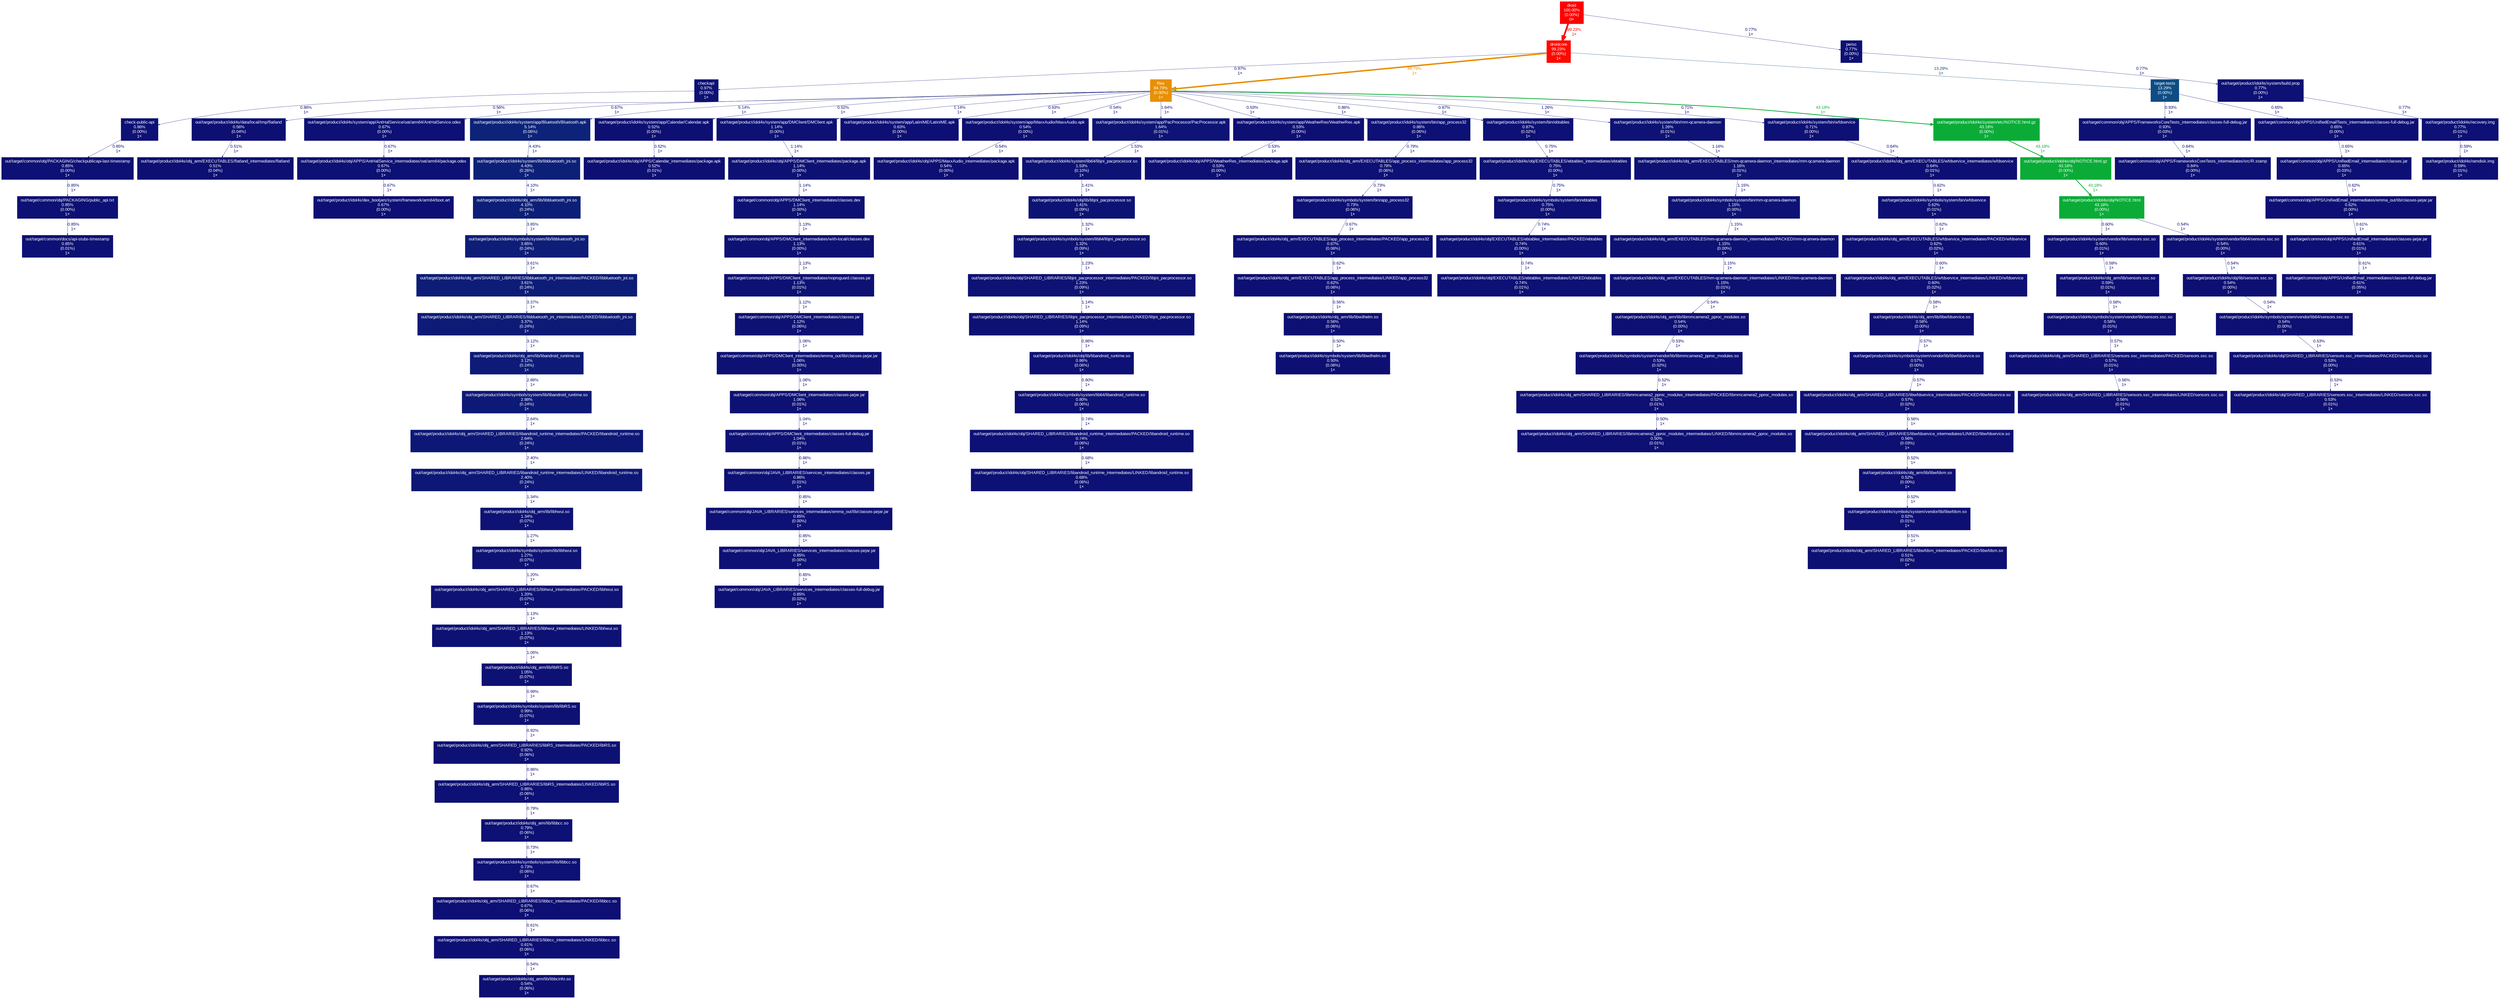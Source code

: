 digraph {
	graph [fontname=Arial, nodesep=0.125, ranksep=0.25];
	node [fontcolor=white, fontname=Arial, height=0, shape=box, style=filled, width=0];
	edge [fontname=Arial];
	"check-public-api" [color="#0d1074", fontcolor="#ffffff", fontsize="10.00", label="check-public-api\n0.86%\n(0.00%)\n1×"];
	"check-public-api" -> "out/target/common/obj/PACKAGING/checkpublicapi-last-timestamp" [arrowsize="0.35", color="#0d1074", fontcolor="#0d1074", fontsize="10.00", label="0.85%\n1×", labeldistance="0.50", penwidth="0.50"];
	checkapi [color="#0d1174", fontcolor="#ffffff", fontsize="10.00", label="checkapi\n0.97%\n(0.00%)\n1×"];
	checkapi -> "check-public-api" [arrowsize="0.35", color="#0d1074", fontcolor="#0d1074", fontsize="10.00", label="0.86%\n1×", labeldistance="0.50", penwidth="0.50"];
	droid [color="#ff0000", fontcolor="#ffffff", fontsize="10.00", label="droid\n100.00%\n(0.00%)\n0×"];
	droid -> droidcore [arrowsize="1.00", color="#fe0800", fontcolor="#fe0800", fontsize="10.00", label="99.23%\n1×", labeldistance="3.97", penwidth="3.97"];
	droid -> perso [arrowsize="0.35", color="#0d1074", fontcolor="#0d1074", fontsize="10.00", label="0.77%\n1×", labeldistance="0.50", penwidth="0.50"];
	droidcore [color="#fe0800", fontcolor="#ffffff", fontsize="10.00", label="droidcore\n99.23%\n(0.00%)\n1×"];
	droidcore -> checkapi [arrowsize="0.35", color="#0d1174", fontcolor="#0d1174", fontsize="10.00", label="0.97%\n1×", labeldistance="0.50", penwidth="0.50"];
	droidcore -> files [arrowsize="0.92", color="#e88f04", fontcolor="#e88f04", fontsize="10.00", label="84.79%\n1×", labeldistance="3.39", penwidth="3.39"];
	droidcore -> "target-tests" [arrowsize="0.36", color="#0d4c84", fontcolor="#0d4c84", fontsize="10.00", label="13.29%\n1×", labeldistance="0.53", penwidth="0.53"];
	files [color="#e88f04", fontcolor="#ffffff", fontsize="10.00", label="files\n84.79%\n(0.00%)\n1×"];
	files -> "out/target/product/idol4s/data/local/tmp/flatland" [arrowsize="0.35", color="#0d0f73", fontcolor="#0d0f73", fontsize="10.00", label="0.56%\n1×", labeldistance="0.50", penwidth="0.50"];
	files -> "out/target/product/idol4s/system/app/AntHalService/oat/arm64/AntHalService.odex" [arrowsize="0.35", color="#0d1074", fontcolor="#0d1074", fontsize="10.00", label="0.67%\n1×", labeldistance="0.50", penwidth="0.50"];
	files -> "out/target/product/idol4s/system/app/Bluetooth/Bluetooth.apk" [arrowsize="0.35", color="#0d2379", fontcolor="#0d2379", fontsize="10.00", label="5.14%\n1×", labeldistance="0.50", penwidth="0.50"];
	files -> "out/target/product/idol4s/system/app/Calendar/Calendar.apk" [arrowsize="0.35", color="#0d0f73", fontcolor="#0d0f73", fontsize="10.00", label="0.52%\n1×", labeldistance="0.50", penwidth="0.50"];
	files -> "out/target/product/idol4s/system/app/DMClient/DMClient.apk" [arrowsize="0.35", color="#0d1174", fontcolor="#0d1174", fontsize="10.00", label="1.14%\n1×", labeldistance="0.50", penwidth="0.50"];
	files -> "out/target/product/idol4s/system/app/LatinIME/LatinIME.apk" [arrowsize="0.35", color="#0d0f74", fontcolor="#0d0f74", fontsize="10.00", label="0.63%\n1×", labeldistance="0.50", penwidth="0.50"];
	files -> "out/target/product/idol4s/system/app/MaxxAudio/MaxxAudio.apk" [arrowsize="0.35", color="#0d0f73", fontcolor="#0d0f73", fontsize="10.00", label="0.54%\n1×", labeldistance="0.50", penwidth="0.50"];
	files -> "out/target/product/idol4s/system/app/PacProcessor/PacProcessor.apk" [arrowsize="0.35", color="#0d1475", fontcolor="#0d1475", fontsize="10.00", label="1.64%\n1×", labeldistance="0.50", penwidth="0.50"];
	files -> "out/target/product/idol4s/system/app/WeatherRes/WeatherRes.apk" [arrowsize="0.35", color="#0d0f73", fontcolor="#0d0f73", fontsize="10.00", label="0.53%\n1×", labeldistance="0.50", penwidth="0.50"];
	files -> "out/target/product/idol4s/system/bin/app_process32" [arrowsize="0.35", color="#0d1074", fontcolor="#0d1074", fontsize="10.00", label="0.86%\n1×", labeldistance="0.50", penwidth="0.50"];
	files -> "out/target/product/idol4s/system/bin/ebtables" [arrowsize="0.35", color="#0d1074", fontcolor="#0d1074", fontsize="10.00", label="0.87%\n1×", labeldistance="0.50", penwidth="0.50"];
	files -> "out/target/product/idol4s/system/bin/mm-qcamera-daemon" [arrowsize="0.35", color="#0d1274", fontcolor="#0d1274", fontsize="10.00", label="1.26%\n1×", labeldistance="0.50", penwidth="0.50"];
	files -> "out/target/product/idol4s/system/bin/wfdservice" [arrowsize="0.35", color="#0d1074", fontcolor="#0d1074", fontsize="10.00", label="0.71%\n1×", labeldistance="0.50", penwidth="0.50"];
	files -> "out/target/product/idol4s/system/etc/NOTICE.html.gz" [arrowsize="0.66", color="#0aac37", fontcolor="#0aac37", fontsize="10.00", label="43.18%\n1×", labeldistance="1.73", penwidth="1.73"];
	"out/target/common/docs/api-stubs-timestamp" [color="#0d1074", fontcolor="#ffffff", fontsize="10.00", label="out/target/common/docs/api-stubs-timestamp\n0.85%\n(0.01%)\n1×"];
	"out/target/common/obj/APPS/DMClient_intermediates/classes-full-debug.jar" [color="#0d1174", fontcolor="#ffffff", fontsize="10.00", label="out/target/common/obj/APPS/DMClient_intermediates/classes-full-debug.jar\n1.04%\n(0.01%)\n1×"];
	"out/target/common/obj/APPS/DMClient_intermediates/classes-full-debug.jar" -> "out/target/common/obj/JAVA_LIBRARIES/services_intermediates/classes.jar" [arrowsize="0.35", color="#0d1074", fontcolor="#0d1074", fontsize="10.00", label="0.86%\n1×", labeldistance="0.50", penwidth="0.50"];
	"out/target/common/obj/APPS/DMClient_intermediates/classes-jarjar.jar" [color="#0d1174", fontcolor="#ffffff", fontsize="10.00", label="out/target/common/obj/APPS/DMClient_intermediates/classes-jarjar.jar\n1.06%\n(0.01%)\n1×"];
	"out/target/common/obj/APPS/DMClient_intermediates/classes-jarjar.jar" -> "out/target/common/obj/APPS/DMClient_intermediates/classes-full-debug.jar" [arrowsize="0.35", color="#0d1174", fontcolor="#0d1174", fontsize="10.00", label="1.04%\n1×", labeldistance="0.50", penwidth="0.50"];
	"out/target/common/obj/APPS/DMClient_intermediates/classes.dex" [color="#0d1174", fontcolor="#ffffff", fontsize="10.00", label="out/target/common/obj/APPS/DMClient_intermediates/classes.dex\n1.14%\n(0.00%)\n1×"];
	"out/target/common/obj/APPS/DMClient_intermediates/classes.dex" -> "out/target/common/obj/APPS/DMClient_intermediates/with-local/classes.dex" [arrowsize="0.35", color="#0d1174", fontcolor="#0d1174", fontsize="10.00", label="1.13%\n1×", labeldistance="0.50", penwidth="0.50"];
	"out/target/common/obj/APPS/DMClient_intermediates/classes.jar" [color="#0d1174", fontcolor="#ffffff", fontsize="10.00", label="out/target/common/obj/APPS/DMClient_intermediates/classes.jar\n1.12%\n(0.06%)\n1×"];
	"out/target/common/obj/APPS/DMClient_intermediates/classes.jar" -> "out/target/common/obj/APPS/DMClient_intermediates/emma_out/lib/classes-jarjar.jar" [arrowsize="0.35", color="#0d1174", fontcolor="#0d1174", fontsize="10.00", label="1.06%\n1×", labeldistance="0.50", penwidth="0.50"];
	"out/target/common/obj/APPS/DMClient_intermediates/emma_out/lib/classes-jarjar.jar" [color="#0d1174", fontcolor="#ffffff", fontsize="10.00", label="out/target/common/obj/APPS/DMClient_intermediates/emma_out/lib/classes-jarjar.jar\n1.06%\n(0.00%)\n1×"];
	"out/target/common/obj/APPS/DMClient_intermediates/emma_out/lib/classes-jarjar.jar" -> "out/target/common/obj/APPS/DMClient_intermediates/classes-jarjar.jar" [arrowsize="0.35", color="#0d1174", fontcolor="#0d1174", fontsize="10.00", label="1.06%\n1×", labeldistance="0.50", penwidth="0.50"];
	"out/target/common/obj/APPS/DMClient_intermediates/noproguard.classes.jar" [color="#0d1174", fontcolor="#ffffff", fontsize="10.00", label="out/target/common/obj/APPS/DMClient_intermediates/noproguard.classes.jar\n1.13%\n(0.01%)\n1×"];
	"out/target/common/obj/APPS/DMClient_intermediates/noproguard.classes.jar" -> "out/target/common/obj/APPS/DMClient_intermediates/classes.jar" [arrowsize="0.35", color="#0d1174", fontcolor="#0d1174", fontsize="10.00", label="1.12%\n1×", labeldistance="0.50", penwidth="0.50"];
	"out/target/common/obj/APPS/DMClient_intermediates/with-local/classes.dex" [color="#0d1174", fontcolor="#ffffff", fontsize="10.00", label="out/target/common/obj/APPS/DMClient_intermediates/with-local/classes.dex\n1.13%\n(0.00%)\n1×"];
	"out/target/common/obj/APPS/DMClient_intermediates/with-local/classes.dex" -> "out/target/common/obj/APPS/DMClient_intermediates/noproguard.classes.jar" [arrowsize="0.35", color="#0d1174", fontcolor="#0d1174", fontsize="10.00", label="1.13%\n1×", labeldistance="0.50", penwidth="0.50"];
	"out/target/common/obj/APPS/FrameworksCoreTests_intermediates/classes-full-debug.jar" [color="#0d1174", fontcolor="#ffffff", fontsize="10.00", label="out/target/common/obj/APPS/FrameworksCoreTests_intermediates/classes-full-debug.jar\n0.93%\n(0.03%)\n1×"];
	"out/target/common/obj/APPS/FrameworksCoreTests_intermediates/classes-full-debug.jar" -> "out/target/common/obj/APPS/FrameworksCoreTests_intermediates/src/R.stamp" [arrowsize="0.35", color="#0d1074", fontcolor="#0d1074", fontsize="10.00", label="0.84%\n1×", labeldistance="0.50", penwidth="0.50"];
	"out/target/common/obj/APPS/FrameworksCoreTests_intermediates/src/R.stamp" [color="#0d1074", fontcolor="#ffffff", fontsize="10.00", label="out/target/common/obj/APPS/FrameworksCoreTests_intermediates/src/R.stamp\n0.84%\n(0.00%)\n1×"];
	"out/target/common/obj/APPS/UnifiedEmailTests_intermediates/classes-full-debug.jar" [color="#0d0f74", fontcolor="#ffffff", fontsize="10.00", label="out/target/common/obj/APPS/UnifiedEmailTests_intermediates/classes-full-debug.jar\n0.65%\n(0.00%)\n1×"];
	"out/target/common/obj/APPS/UnifiedEmailTests_intermediates/classes-full-debug.jar" -> "out/target/common/obj/APPS/UnifiedEmail_intermediates/classes.jar" [arrowsize="0.35", color="#0d0f74", fontcolor="#0d0f74", fontsize="10.00", label="0.65%\n1×", labeldistance="0.50", penwidth="0.50"];
	"out/target/common/obj/APPS/UnifiedEmail_intermediates/classes-full-debug.jar" [color="#0d0f74", fontcolor="#ffffff", fontsize="10.00", label="out/target/common/obj/APPS/UnifiedEmail_intermediates/classes-full-debug.jar\n0.61%\n(0.05%)\n1×"];
	"out/target/common/obj/APPS/UnifiedEmail_intermediates/classes-jarjar.jar" [color="#0d0f74", fontcolor="#ffffff", fontsize="10.00", label="out/target/common/obj/APPS/UnifiedEmail_intermediates/classes-jarjar.jar\n0.61%\n(0.01%)\n1×"];
	"out/target/common/obj/APPS/UnifiedEmail_intermediates/classes-jarjar.jar" -> "out/target/common/obj/APPS/UnifiedEmail_intermediates/classes-full-debug.jar" [arrowsize="0.35", color="#0d0f74", fontcolor="#0d0f74", fontsize="10.00", label="0.61%\n1×", labeldistance="0.50", penwidth="0.50"];
	"out/target/common/obj/APPS/UnifiedEmail_intermediates/classes.jar" [color="#0d0f74", fontcolor="#ffffff", fontsize="10.00", label="out/target/common/obj/APPS/UnifiedEmail_intermediates/classes.jar\n0.65%\n(0.03%)\n1×"];
	"out/target/common/obj/APPS/UnifiedEmail_intermediates/classes.jar" -> "out/target/common/obj/APPS/UnifiedEmail_intermediates/emma_out/lib/classes-jarjar.jar" [arrowsize="0.35", color="#0d0f74", fontcolor="#0d0f74", fontsize="10.00", label="0.62%\n1×", labeldistance="0.50", penwidth="0.50"];
	"out/target/common/obj/APPS/UnifiedEmail_intermediates/emma_out/lib/classes-jarjar.jar" [color="#0d0f74", fontcolor="#ffffff", fontsize="10.00", label="out/target/common/obj/APPS/UnifiedEmail_intermediates/emma_out/lib/classes-jarjar.jar\n0.62%\n(0.00%)\n1×"];
	"out/target/common/obj/APPS/UnifiedEmail_intermediates/emma_out/lib/classes-jarjar.jar" -> "out/target/common/obj/APPS/UnifiedEmail_intermediates/classes-jarjar.jar" [arrowsize="0.35", color="#0d0f74", fontcolor="#0d0f74", fontsize="10.00", label="0.61%\n1×", labeldistance="0.50", penwidth="0.50"];
	"out/target/common/obj/JAVA_LIBRARIES/services_intermediates/classes-full-debug.jar" [color="#0d1074", fontcolor="#ffffff", fontsize="10.00", label="out/target/common/obj/JAVA_LIBRARIES/services_intermediates/classes-full-debug.jar\n0.85%\n(0.02%)\n1×"];
	"out/target/common/obj/JAVA_LIBRARIES/services_intermediates/classes-jarjar.jar" [color="#0d1074", fontcolor="#ffffff", fontsize="10.00", label="out/target/common/obj/JAVA_LIBRARIES/services_intermediates/classes-jarjar.jar\n0.85%\n(0.00%)\n1×"];
	"out/target/common/obj/JAVA_LIBRARIES/services_intermediates/classes-jarjar.jar" -> "out/target/common/obj/JAVA_LIBRARIES/services_intermediates/classes-full-debug.jar" [arrowsize="0.35", color="#0d1074", fontcolor="#0d1074", fontsize="10.00", label="0.85%\n1×", labeldistance="0.50", penwidth="0.50"];
	"out/target/common/obj/JAVA_LIBRARIES/services_intermediates/classes.jar" [color="#0d1074", fontcolor="#ffffff", fontsize="10.00", label="out/target/common/obj/JAVA_LIBRARIES/services_intermediates/classes.jar\n0.86%\n(0.01%)\n1×"];
	"out/target/common/obj/JAVA_LIBRARIES/services_intermediates/classes.jar" -> "out/target/common/obj/JAVA_LIBRARIES/services_intermediates/emma_out/lib/classes-jarjar.jar" [arrowsize="0.35", color="#0d1074", fontcolor="#0d1074", fontsize="10.00", label="0.85%\n1×", labeldistance="0.50", penwidth="0.50"];
	"out/target/common/obj/JAVA_LIBRARIES/services_intermediates/emma_out/lib/classes-jarjar.jar" [color="#0d1074", fontcolor="#ffffff", fontsize="10.00", label="out/target/common/obj/JAVA_LIBRARIES/services_intermediates/emma_out/lib/classes-jarjar.jar\n0.85%\n(0.00%)\n1×"];
	"out/target/common/obj/JAVA_LIBRARIES/services_intermediates/emma_out/lib/classes-jarjar.jar" -> "out/target/common/obj/JAVA_LIBRARIES/services_intermediates/classes-jarjar.jar" [arrowsize="0.35", color="#0d1074", fontcolor="#0d1074", fontsize="10.00", label="0.85%\n1×", labeldistance="0.50", penwidth="0.50"];
	"out/target/common/obj/PACKAGING/checkpublicapi-last-timestamp" [color="#0d1074", fontcolor="#ffffff", fontsize="10.00", label="out/target/common/obj/PACKAGING/checkpublicapi-last-timestamp\n0.85%\n(0.00%)\n1×"];
	"out/target/common/obj/PACKAGING/checkpublicapi-last-timestamp" -> "out/target/common/obj/PACKAGING/public_api.txt" [arrowsize="0.35", color="#0d1074", fontcolor="#0d1074", fontsize="10.00", label="0.85%\n1×", labeldistance="0.50", penwidth="0.50"];
	"out/target/common/obj/PACKAGING/public_api.txt" [color="#0d1074", fontcolor="#ffffff", fontsize="10.00", label="out/target/common/obj/PACKAGING/public_api.txt\n0.85%\n(0.00%)\n1×"];
	"out/target/common/obj/PACKAGING/public_api.txt" -> "out/target/common/docs/api-stubs-timestamp" [arrowsize="0.35", color="#0d1074", fontcolor="#0d1074", fontsize="10.00", label="0.85%\n1×", labeldistance="0.50", penwidth="0.50"];
	"out/target/product/idol4s/data/local/tmp/flatland" [color="#0d0f73", fontcolor="#ffffff", fontsize="10.00", label="out/target/product/idol4s/data/local/tmp/flatland\n0.56%\n(0.04%)\n1×"];
	"out/target/product/idol4s/data/local/tmp/flatland" -> "out/target/product/idol4s/obj_arm/EXECUTABLES/flatland_intermediates/flatland" [arrowsize="0.35", color="#0d0f73", fontcolor="#0d0f73", fontsize="10.00", label="0.51%\n1×", labeldistance="0.50", penwidth="0.50"];
	"out/target/product/idol4s/dex_bootjars/system/framework/arm64/boot.art" [color="#0d0f74", fontcolor="#ffffff", fontsize="10.00", label="out/target/product/idol4s/dex_bootjars/system/framework/arm64/boot.art\n0.67%\n(0.00%)\n1×"];
	"out/target/product/idol4s/obj/APPS/AntHalService_intermediates/oat/arm64/package.odex" [color="#0d1074", fontcolor="#ffffff", fontsize="10.00", label="out/target/product/idol4s/obj/APPS/AntHalService_intermediates/oat/arm64/package.odex\n0.67%\n(0.00%)\n1×"];
	"out/target/product/idol4s/obj/APPS/AntHalService_intermediates/oat/arm64/package.odex" -> "out/target/product/idol4s/dex_bootjars/system/framework/arm64/boot.art" [arrowsize="0.35", color="#0d0f74", fontcolor="#0d0f74", fontsize="10.00", label="0.67%\n1×", labeldistance="0.50", penwidth="0.50"];
	"out/target/product/idol4s/obj/APPS/Calendar_intermediates/package.apk" [color="#0d0f73", fontcolor="#ffffff", fontsize="10.00", label="out/target/product/idol4s/obj/APPS/Calendar_intermediates/package.apk\n0.52%\n(0.01%)\n1×"];
	"out/target/product/idol4s/obj/APPS/DMClient_intermediates/package.apk" [color="#0d1174", fontcolor="#ffffff", fontsize="10.00", label="out/target/product/idol4s/obj/APPS/DMClient_intermediates/package.apk\n1.14%\n(0.00%)\n1×"];
	"out/target/product/idol4s/obj/APPS/DMClient_intermediates/package.apk" -> "out/target/common/obj/APPS/DMClient_intermediates/classes.dex" [arrowsize="0.35", color="#0d1174", fontcolor="#0d1174", fontsize="10.00", label="1.14%\n1×", labeldistance="0.50", penwidth="0.50"];
	"out/target/product/idol4s/obj/APPS/MaxxAudio_intermediates/package.apk" [color="#0d0f73", fontcolor="#ffffff", fontsize="10.00", label="out/target/product/idol4s/obj/APPS/MaxxAudio_intermediates/package.apk\n0.54%\n(0.00%)\n1×"];
	"out/target/product/idol4s/obj/APPS/WeatherRes_intermediates/package.apk" [color="#0d0f73", fontcolor="#ffffff", fontsize="10.00", label="out/target/product/idol4s/obj/APPS/WeatherRes_intermediates/package.apk\n0.53%\n(0.00%)\n1×"];
	"out/target/product/idol4s/obj/EXECUTABLES/ebtables_intermediates/LINKED/ebtables" [color="#0d1074", fontcolor="#ffffff", fontsize="10.00", label="out/target/product/idol4s/obj/EXECUTABLES/ebtables_intermediates/LINKED/ebtables\n0.74%\n(0.01%)\n1×"];
	"out/target/product/idol4s/obj/EXECUTABLES/ebtables_intermediates/PACKED/ebtables" [color="#0d1074", fontcolor="#ffffff", fontsize="10.00", label="out/target/product/idol4s/obj/EXECUTABLES/ebtables_intermediates/PACKED/ebtables\n0.74%\n(0.00%)\n1×"];
	"out/target/product/idol4s/obj/EXECUTABLES/ebtables_intermediates/PACKED/ebtables" -> "out/target/product/idol4s/obj/EXECUTABLES/ebtables_intermediates/LINKED/ebtables" [arrowsize="0.35", color="#0d1074", fontcolor="#0d1074", fontsize="10.00", label="0.74%\n1×", labeldistance="0.50", penwidth="0.50"];
	"out/target/product/idol4s/obj/EXECUTABLES/ebtables_intermediates/ebtables" [color="#0d1074", fontcolor="#ffffff", fontsize="10.00", label="out/target/product/idol4s/obj/EXECUTABLES/ebtables_intermediates/ebtables\n0.75%\n(0.00%)\n1×"];
	"out/target/product/idol4s/obj/EXECUTABLES/ebtables_intermediates/ebtables" -> "out/target/product/idol4s/symbols/system/bin/ebtables" [arrowsize="0.35", color="#0d1074", fontcolor="#0d1074", fontsize="10.00", label="0.75%\n1×", labeldistance="0.50", penwidth="0.50"];
	"out/target/product/idol4s/obj/NOTICE.html" [color="#0aac37", fontcolor="#ffffff", fontsize="10.00", label="out/target/product/idol4s/obj/NOTICE.html\n43.18%\n(0.00%)\n1×"];
	"out/target/product/idol4s/obj/NOTICE.html" -> "out/target/product/idol4s/system/vendor/lib/sensors.ssc.so" [arrowsize="0.35", color="#0d0f74", fontcolor="#0d0f74", fontsize="10.00", label="0.60%\n1×", labeldistance="0.50", penwidth="0.50"];
	"out/target/product/idol4s/obj/NOTICE.html" -> "out/target/product/idol4s/system/vendor/lib64/sensors.ssc.so" [arrowsize="0.35", color="#0d0f73", fontcolor="#0d0f73", fontsize="10.00", label="0.54%\n1×", labeldistance="0.50", penwidth="0.50"];
	"out/target/product/idol4s/obj/NOTICE.html.gz" [color="#0aac37", fontcolor="#ffffff", fontsize="10.00", label="out/target/product/idol4s/obj/NOTICE.html.gz\n43.18%\n(0.00%)\n1×"];
	"out/target/product/idol4s/obj/NOTICE.html.gz" -> "out/target/product/idol4s/obj/NOTICE.html" [arrowsize="0.66", color="#0aac37", fontcolor="#0aac37", fontsize="10.00", label="43.18%\n1×", labeldistance="1.73", penwidth="1.73"];
	"out/target/product/idol4s/obj/SHARED_LIBRARIES/libandroid_runtime_intermediates/LINKED/libandroid_runtime.so" [color="#0d1074", fontcolor="#ffffff", fontsize="10.00", label="out/target/product/idol4s/obj/SHARED_LIBRARIES/libandroid_runtime_intermediates/LINKED/libandroid_runtime.so\n0.68%\n(0.06%)\n1×"];
	"out/target/product/idol4s/obj/SHARED_LIBRARIES/libandroid_runtime_intermediates/PACKED/libandroid_runtime.so" [color="#0d1074", fontcolor="#ffffff", fontsize="10.00", label="out/target/product/idol4s/obj/SHARED_LIBRARIES/libandroid_runtime_intermediates/PACKED/libandroid_runtime.so\n0.74%\n(0.06%)\n1×"];
	"out/target/product/idol4s/obj/SHARED_LIBRARIES/libandroid_runtime_intermediates/PACKED/libandroid_runtime.so" -> "out/target/product/idol4s/obj/SHARED_LIBRARIES/libandroid_runtime_intermediates/LINKED/libandroid_runtime.so" [arrowsize="0.35", color="#0d1074", fontcolor="#0d1074", fontsize="10.00", label="0.68%\n1×", labeldistance="0.50", penwidth="0.50"];
	"out/target/product/idol4s/obj/SHARED_LIBRARIES/libjni_pacprocessor_intermediates/LINKED/libjni_pacprocessor.so" [color="#0d1174", fontcolor="#ffffff", fontsize="10.00", label="out/target/product/idol4s/obj/SHARED_LIBRARIES/libjni_pacprocessor_intermediates/LINKED/libjni_pacprocessor.so\n1.14%\n(0.09%)\n1×"];
	"out/target/product/idol4s/obj/SHARED_LIBRARIES/libjni_pacprocessor_intermediates/LINKED/libjni_pacprocessor.so" -> "out/target/product/idol4s/obj/lib/libandroid_runtime.so" [arrowsize="0.35", color="#0d1074", fontcolor="#0d1074", fontsize="10.00", label="0.86%\n1×", labeldistance="0.50", penwidth="0.50"];
	"out/target/product/idol4s/obj/SHARED_LIBRARIES/libjni_pacprocessor_intermediates/PACKED/libjni_pacprocessor.so" [color="#0d1274", fontcolor="#ffffff", fontsize="10.00", label="out/target/product/idol4s/obj/SHARED_LIBRARIES/libjni_pacprocessor_intermediates/PACKED/libjni_pacprocessor.so\n1.23%\n(0.09%)\n1×"];
	"out/target/product/idol4s/obj/SHARED_LIBRARIES/libjni_pacprocessor_intermediates/PACKED/libjni_pacprocessor.so" -> "out/target/product/idol4s/obj/SHARED_LIBRARIES/libjni_pacprocessor_intermediates/LINKED/libjni_pacprocessor.so" [arrowsize="0.35", color="#0d1174", fontcolor="#0d1174", fontsize="10.00", label="1.14%\n1×", labeldistance="0.50", penwidth="0.50"];
	"out/target/product/idol4s/obj/SHARED_LIBRARIES/sensors.ssc_intermediates/LINKED/sensors.ssc.so" [color="#0d0f73", fontcolor="#ffffff", fontsize="10.00", label="out/target/product/idol4s/obj/SHARED_LIBRARIES/sensors.ssc_intermediates/LINKED/sensors.ssc.so\n0.53%\n(0.01%)\n1×"];
	"out/target/product/idol4s/obj/SHARED_LIBRARIES/sensors.ssc_intermediates/PACKED/sensors.ssc.so" [color="#0d0f73", fontcolor="#ffffff", fontsize="10.00", label="out/target/product/idol4s/obj/SHARED_LIBRARIES/sensors.ssc_intermediates/PACKED/sensors.ssc.so\n0.53%\n(0.00%)\n1×"];
	"out/target/product/idol4s/obj/SHARED_LIBRARIES/sensors.ssc_intermediates/PACKED/sensors.ssc.so" -> "out/target/product/idol4s/obj/SHARED_LIBRARIES/sensors.ssc_intermediates/LINKED/sensors.ssc.so" [arrowsize="0.35", color="#0d0f73", fontcolor="#0d0f73", fontsize="10.00", label="0.53%\n1×", labeldistance="0.50", penwidth="0.50"];
	"out/target/product/idol4s/obj/lib/libandroid_runtime.so" [color="#0d1074", fontcolor="#ffffff", fontsize="10.00", label="out/target/product/idol4s/obj/lib/libandroid_runtime.so\n0.86%\n(0.06%)\n1×"];
	"out/target/product/idol4s/obj/lib/libandroid_runtime.so" -> "out/target/product/idol4s/symbols/system/lib64/libandroid_runtime.so" [arrowsize="0.35", color="#0d1074", fontcolor="#0d1074", fontsize="10.00", label="0.80%\n1×", labeldistance="0.50", penwidth="0.50"];
	"out/target/product/idol4s/obj/lib/libjni_pacprocessor.so" [color="#0d1375", fontcolor="#ffffff", fontsize="10.00", label="out/target/product/idol4s/obj/lib/libjni_pacprocessor.so\n1.41%\n(0.09%)\n1×"];
	"out/target/product/idol4s/obj/lib/libjni_pacprocessor.so" -> "out/target/product/idol4s/symbols/system/lib64/libjni_pacprocessor.so" [arrowsize="0.35", color="#0d1274", fontcolor="#0d1274", fontsize="10.00", label="1.32%\n1×", labeldistance="0.50", penwidth="0.50"];
	"out/target/product/idol4s/obj/lib/sensors.ssc.so" [color="#0d0f73", fontcolor="#ffffff", fontsize="10.00", label="out/target/product/idol4s/obj/lib/sensors.ssc.so\n0.54%\n(0.00%)\n1×"];
	"out/target/product/idol4s/obj/lib/sensors.ssc.so" -> "out/target/product/idol4s/symbols/system/vendor/lib64/sensors.ssc.so" [arrowsize="0.35", color="#0d0f73", fontcolor="#0d0f73", fontsize="10.00", label="0.54%\n1×", labeldistance="0.50", penwidth="0.50"];
	"out/target/product/idol4s/obj_arm/EXECUTABLES/app_process_intermediates/LINKED/app_process32" [color="#0d0f74", fontcolor="#ffffff", fontsize="10.00", label="out/target/product/idol4s/obj_arm/EXECUTABLES/app_process_intermediates/LINKED/app_process32\n0.62%\n(0.06%)\n1×"];
	"out/target/product/idol4s/obj_arm/EXECUTABLES/app_process_intermediates/LINKED/app_process32" -> "out/target/product/idol4s/obj_arm/lib/libwilhelm.so" [arrowsize="0.35", color="#0d0f73", fontcolor="#0d0f73", fontsize="10.00", label="0.56%\n1×", labeldistance="0.50", penwidth="0.50"];
	"out/target/product/idol4s/obj_arm/EXECUTABLES/app_process_intermediates/PACKED/app_process32" [color="#0d1074", fontcolor="#ffffff", fontsize="10.00", label="out/target/product/idol4s/obj_arm/EXECUTABLES/app_process_intermediates/PACKED/app_process32\n0.67%\n(0.06%)\n1×"];
	"out/target/product/idol4s/obj_arm/EXECUTABLES/app_process_intermediates/PACKED/app_process32" -> "out/target/product/idol4s/obj_arm/EXECUTABLES/app_process_intermediates/LINKED/app_process32" [arrowsize="0.35", color="#0d0f74", fontcolor="#0d0f74", fontsize="10.00", label="0.62%\n1×", labeldistance="0.50", penwidth="0.50"];
	"out/target/product/idol4s/obj_arm/EXECUTABLES/app_process_intermediates/app_process32" [color="#0d1074", fontcolor="#ffffff", fontsize="10.00", label="out/target/product/idol4s/obj_arm/EXECUTABLES/app_process_intermediates/app_process32\n0.79%\n(0.06%)\n1×"];
	"out/target/product/idol4s/obj_arm/EXECUTABLES/app_process_intermediates/app_process32" -> "out/target/product/idol4s/symbols/system/bin/app_process32" [arrowsize="0.35", color="#0d1074", fontcolor="#0d1074", fontsize="10.00", label="0.73%\n1×", labeldistance="0.50", penwidth="0.50"];
	"out/target/product/idol4s/obj_arm/EXECUTABLES/flatland_intermediates/flatland" [color="#0d0f73", fontcolor="#ffffff", fontsize="10.00", label="out/target/product/idol4s/obj_arm/EXECUTABLES/flatland_intermediates/flatland\n0.51%\n(0.04%)\n1×"];
	"out/target/product/idol4s/obj_arm/EXECUTABLES/mm-qcamera-daemon_intermediates/LINKED/mm-qcamera-daemon" [color="#0d1174", fontcolor="#ffffff", fontsize="10.00", label="out/target/product/idol4s/obj_arm/EXECUTABLES/mm-qcamera-daemon_intermediates/LINKED/mm-qcamera-daemon\n1.15%\n(0.01%)\n1×"];
	"out/target/product/idol4s/obj_arm/EXECUTABLES/mm-qcamera-daemon_intermediates/LINKED/mm-qcamera-daemon" -> "out/target/product/idol4s/obj_arm/lib/libmmcamera2_pproc_modules.so" [arrowsize="0.35", color="#0d0f73", fontcolor="#0d0f73", fontsize="10.00", label="0.54%\n1×", labeldistance="0.50", penwidth="0.50"];
	"out/target/product/idol4s/obj_arm/EXECUTABLES/mm-qcamera-daemon_intermediates/PACKED/mm-qcamera-daemon" [color="#0d1174", fontcolor="#ffffff", fontsize="10.00", label="out/target/product/idol4s/obj_arm/EXECUTABLES/mm-qcamera-daemon_intermediates/PACKED/mm-qcamera-daemon\n1.15%\n(0.00%)\n1×"];
	"out/target/product/idol4s/obj_arm/EXECUTABLES/mm-qcamera-daemon_intermediates/PACKED/mm-qcamera-daemon" -> "out/target/product/idol4s/obj_arm/EXECUTABLES/mm-qcamera-daemon_intermediates/LINKED/mm-qcamera-daemon" [arrowsize="0.35", color="#0d1174", fontcolor="#0d1174", fontsize="10.00", label="1.15%\n1×", labeldistance="0.50", penwidth="0.50"];
	"out/target/product/idol4s/obj_arm/EXECUTABLES/mm-qcamera-daemon_intermediates/mm-qcamera-daemon" [color="#0d1274", fontcolor="#ffffff", fontsize="10.00", label="out/target/product/idol4s/obj_arm/EXECUTABLES/mm-qcamera-daemon_intermediates/mm-qcamera-daemon\n1.16%\n(0.01%)\n1×"];
	"out/target/product/idol4s/obj_arm/EXECUTABLES/mm-qcamera-daemon_intermediates/mm-qcamera-daemon" -> "out/target/product/idol4s/symbols/system/bin/mm-qcamera-daemon" [arrowsize="0.35", color="#0d1274", fontcolor="#0d1274", fontsize="10.00", label="1.15%\n1×", labeldistance="0.50", penwidth="0.50"];
	"out/target/product/idol4s/obj_arm/EXECUTABLES/wfdservice_intermediates/LINKED/wfdservice" [color="#0d0f74", fontcolor="#ffffff", fontsize="10.00", label="out/target/product/idol4s/obj_arm/EXECUTABLES/wfdservice_intermediates/LINKED/wfdservice\n0.60%\n(0.02%)\n1×"];
	"out/target/product/idol4s/obj_arm/EXECUTABLES/wfdservice_intermediates/LINKED/wfdservice" -> "out/target/product/idol4s/obj_arm/lib/libwfdservice.so" [arrowsize="0.35", color="#0d0f73", fontcolor="#0d0f73", fontsize="10.00", label="0.58%\n1×", labeldistance="0.50", penwidth="0.50"];
	"out/target/product/idol4s/obj_arm/EXECUTABLES/wfdservice_intermediates/PACKED/wfdservice" [color="#0d0f74", fontcolor="#ffffff", fontsize="10.00", label="out/target/product/idol4s/obj_arm/EXECUTABLES/wfdservice_intermediates/PACKED/wfdservice\n0.62%\n(0.02%)\n1×"];
	"out/target/product/idol4s/obj_arm/EXECUTABLES/wfdservice_intermediates/PACKED/wfdservice" -> "out/target/product/idol4s/obj_arm/EXECUTABLES/wfdservice_intermediates/LINKED/wfdservice" [arrowsize="0.35", color="#0d0f74", fontcolor="#0d0f74", fontsize="10.00", label="0.60%\n1×", labeldistance="0.50", penwidth="0.50"];
	"out/target/product/idol4s/obj_arm/EXECUTABLES/wfdservice_intermediates/wfdservice" [color="#0d0f74", fontcolor="#ffffff", fontsize="10.00", label="out/target/product/idol4s/obj_arm/EXECUTABLES/wfdservice_intermediates/wfdservice\n0.64%\n(0.01%)\n1×"];
	"out/target/product/idol4s/obj_arm/EXECUTABLES/wfdservice_intermediates/wfdservice" -> "out/target/product/idol4s/symbols/system/bin/wfdservice" [arrowsize="0.35", color="#0d0f74", fontcolor="#0d0f74", fontsize="10.00", label="0.62%\n1×", labeldistance="0.50", penwidth="0.50"];
	"out/target/product/idol4s/obj_arm/SHARED_LIBRARIES/libRS_intermediates/LINKED/libRS.so" [color="#0d1074", fontcolor="#ffffff", fontsize="10.00", label="out/target/product/idol4s/obj_arm/SHARED_LIBRARIES/libRS_intermediates/LINKED/libRS.so\n0.86%\n(0.06%)\n1×"];
	"out/target/product/idol4s/obj_arm/SHARED_LIBRARIES/libRS_intermediates/LINKED/libRS.so" -> "out/target/product/idol4s/obj_arm/lib/libbcc.so" [arrowsize="0.35", color="#0d1074", fontcolor="#0d1074", fontsize="10.00", label="0.79%\n1×", labeldistance="0.50", penwidth="0.50"];
	"out/target/product/idol4s/obj_arm/SHARED_LIBRARIES/libRS_intermediates/PACKED/libRS.so" [color="#0d1174", fontcolor="#ffffff", fontsize="10.00", label="out/target/product/idol4s/obj_arm/SHARED_LIBRARIES/libRS_intermediates/PACKED/libRS.so\n0.92%\n(0.06%)\n1×"];
	"out/target/product/idol4s/obj_arm/SHARED_LIBRARIES/libRS_intermediates/PACKED/libRS.so" -> "out/target/product/idol4s/obj_arm/SHARED_LIBRARIES/libRS_intermediates/LINKED/libRS.so" [arrowsize="0.35", color="#0d1074", fontcolor="#0d1074", fontsize="10.00", label="0.86%\n1×", labeldistance="0.50", penwidth="0.50"];
	"out/target/product/idol4s/obj_arm/SHARED_LIBRARIES/libandroid_runtime_intermediates/LINKED/libandroid_runtime.so" [color="#0d1776", fontcolor="#ffffff", fontsize="10.00", label="out/target/product/idol4s/obj_arm/SHARED_LIBRARIES/libandroid_runtime_intermediates/LINKED/libandroid_runtime.so\n2.40%\n(0.24%)\n1×"];
	"out/target/product/idol4s/obj_arm/SHARED_LIBRARIES/libandroid_runtime_intermediates/LINKED/libandroid_runtime.so" -> "out/target/product/idol4s/obj_arm/lib/libhwui.so" [arrowsize="0.35", color="#0d1274", fontcolor="#0d1274", fontsize="10.00", label="1.34%\n1×", labeldistance="0.50", penwidth="0.50"];
	"out/target/product/idol4s/obj_arm/SHARED_LIBRARIES/libandroid_runtime_intermediates/PACKED/libandroid_runtime.so" [color="#0d1876", fontcolor="#ffffff", fontsize="10.00", label="out/target/product/idol4s/obj_arm/SHARED_LIBRARIES/libandroid_runtime_intermediates/PACKED/libandroid_runtime.so\n2.64%\n(0.24%)\n1×"];
	"out/target/product/idol4s/obj_arm/SHARED_LIBRARIES/libandroid_runtime_intermediates/PACKED/libandroid_runtime.so" -> "out/target/product/idol4s/obj_arm/SHARED_LIBRARIES/libandroid_runtime_intermediates/LINKED/libandroid_runtime.so" [arrowsize="0.35", color="#0d1776", fontcolor="#0d1776", fontsize="10.00", label="2.40%\n1×", labeldistance="0.50", penwidth="0.50"];
	"out/target/product/idol4s/obj_arm/SHARED_LIBRARIES/libbcc_intermediates/LINKED/libbcc.so" [color="#0d0f74", fontcolor="#ffffff", fontsize="10.00", label="out/target/product/idol4s/obj_arm/SHARED_LIBRARIES/libbcc_intermediates/LINKED/libbcc.so\n0.61%\n(0.06%)\n1×"];
	"out/target/product/idol4s/obj_arm/SHARED_LIBRARIES/libbcc_intermediates/LINKED/libbcc.so" -> "out/target/product/idol4s/obj_arm/lib/libbcinfo.so" [arrowsize="0.35", color="#0d0f73", fontcolor="#0d0f73", fontsize="10.00", label="0.54%\n1×", labeldistance="0.50", penwidth="0.50"];
	"out/target/product/idol4s/obj_arm/SHARED_LIBRARIES/libbcc_intermediates/PACKED/libbcc.so" [color="#0d0f74", fontcolor="#ffffff", fontsize="10.00", label="out/target/product/idol4s/obj_arm/SHARED_LIBRARIES/libbcc_intermediates/PACKED/libbcc.so\n0.67%\n(0.06%)\n1×"];
	"out/target/product/idol4s/obj_arm/SHARED_LIBRARIES/libbcc_intermediates/PACKED/libbcc.so" -> "out/target/product/idol4s/obj_arm/SHARED_LIBRARIES/libbcc_intermediates/LINKED/libbcc.so" [arrowsize="0.35", color="#0d0f74", fontcolor="#0d0f74", fontsize="10.00", label="0.61%\n1×", labeldistance="0.50", penwidth="0.50"];
	"out/target/product/idol4s/obj_arm/SHARED_LIBRARIES/libbluetooth_jni_intermediates/LINKED/libbluetooth_jni.so" [color="#0d1b77", fontcolor="#ffffff", fontsize="10.00", label="out/target/product/idol4s/obj_arm/SHARED_LIBRARIES/libbluetooth_jni_intermediates/LINKED/libbluetooth_jni.so\n3.37%\n(0.24%)\n1×"];
	"out/target/product/idol4s/obj_arm/SHARED_LIBRARIES/libbluetooth_jni_intermediates/LINKED/libbluetooth_jni.so" -> "out/target/product/idol4s/obj_arm/lib/libandroid_runtime.so" [arrowsize="0.35", color="#0d1a77", fontcolor="#0d1a77", fontsize="10.00", label="3.12%\n1×", labeldistance="0.50", penwidth="0.50"];
	"out/target/product/idol4s/obj_arm/SHARED_LIBRARIES/libbluetooth_jni_intermediates/PACKED/libbluetooth_jni.so" [color="#0d1c77", fontcolor="#ffffff", fontsize="10.00", label="out/target/product/idol4s/obj_arm/SHARED_LIBRARIES/libbluetooth_jni_intermediates/PACKED/libbluetooth_jni.so\n3.61%\n(0.24%)\n1×"];
	"out/target/product/idol4s/obj_arm/SHARED_LIBRARIES/libbluetooth_jni_intermediates/PACKED/libbluetooth_jni.so" -> "out/target/product/idol4s/obj_arm/SHARED_LIBRARIES/libbluetooth_jni_intermediates/LINKED/libbluetooth_jni.so" [arrowsize="0.35", color="#0d1b77", fontcolor="#0d1b77", fontsize="10.00", label="3.37%\n1×", labeldistance="0.50", penwidth="0.50"];
	"out/target/product/idol4s/obj_arm/SHARED_LIBRARIES/libhwui_intermediates/LINKED/libhwui.so" [color="#0d1174", fontcolor="#ffffff", fontsize="10.00", label="out/target/product/idol4s/obj_arm/SHARED_LIBRARIES/libhwui_intermediates/LINKED/libhwui.so\n1.13%\n(0.07%)\n1×"];
	"out/target/product/idol4s/obj_arm/SHARED_LIBRARIES/libhwui_intermediates/LINKED/libhwui.so" -> "out/target/product/idol4s/obj_arm/lib/libRS.so" [arrowsize="0.35", color="#0d1174", fontcolor="#0d1174", fontsize="10.00", label="1.05%\n1×", labeldistance="0.50", penwidth="0.50"];
	"out/target/product/idol4s/obj_arm/SHARED_LIBRARIES/libhwui_intermediates/PACKED/libhwui.so" [color="#0d1274", fontcolor="#ffffff", fontsize="10.00", label="out/target/product/idol4s/obj_arm/SHARED_LIBRARIES/libhwui_intermediates/PACKED/libhwui.so\n1.20%\n(0.07%)\n1×"];
	"out/target/product/idol4s/obj_arm/SHARED_LIBRARIES/libhwui_intermediates/PACKED/libhwui.so" -> "out/target/product/idol4s/obj_arm/SHARED_LIBRARIES/libhwui_intermediates/LINKED/libhwui.so" [arrowsize="0.35", color="#0d1174", fontcolor="#0d1174", fontsize="10.00", label="1.13%\n1×", labeldistance="0.50", penwidth="0.50"];
	"out/target/product/idol4s/obj_arm/SHARED_LIBRARIES/libmmcamera2_pproc_modules_intermediates/LINKED/libmmcamera2_pproc_modules.so" [color="#0d0f73", fontcolor="#ffffff", fontsize="10.00", label="out/target/product/idol4s/obj_arm/SHARED_LIBRARIES/libmmcamera2_pproc_modules_intermediates/LINKED/libmmcamera2_pproc_modules.so\n0.50%\n(0.01%)\n1×"];
	"out/target/product/idol4s/obj_arm/SHARED_LIBRARIES/libmmcamera2_pproc_modules_intermediates/PACKED/libmmcamera2_pproc_modules.so" [color="#0d0f73", fontcolor="#ffffff", fontsize="10.00", label="out/target/product/idol4s/obj_arm/SHARED_LIBRARIES/libmmcamera2_pproc_modules_intermediates/PACKED/libmmcamera2_pproc_modules.so\n0.52%\n(0.01%)\n1×"];
	"out/target/product/idol4s/obj_arm/SHARED_LIBRARIES/libmmcamera2_pproc_modules_intermediates/PACKED/libmmcamera2_pproc_modules.so" -> "out/target/product/idol4s/obj_arm/SHARED_LIBRARIES/libmmcamera2_pproc_modules_intermediates/LINKED/libmmcamera2_pproc_modules.so" [arrowsize="0.35", color="#0d0f73", fontcolor="#0d0f73", fontsize="10.00", label="0.50%\n1×", labeldistance="0.50", penwidth="0.50"];
	"out/target/product/idol4s/obj_arm/SHARED_LIBRARIES/libwfdservice_intermediates/LINKED/libwfdservice.so" [color="#0d0f73", fontcolor="#ffffff", fontsize="10.00", label="out/target/product/idol4s/obj_arm/SHARED_LIBRARIES/libwfdservice_intermediates/LINKED/libwfdservice.so\n0.56%\n(0.03%)\n1×"];
	"out/target/product/idol4s/obj_arm/SHARED_LIBRARIES/libwfdservice_intermediates/LINKED/libwfdservice.so" -> "out/target/product/idol4s/obj_arm/lib/libwfdsm.so" [arrowsize="0.35", color="#0d0f73", fontcolor="#0d0f73", fontsize="10.00", label="0.52%\n1×", labeldistance="0.50", penwidth="0.50"];
	"out/target/product/idol4s/obj_arm/SHARED_LIBRARIES/libwfdservice_intermediates/PACKED/libwfdservice.so" [color="#0d0f73", fontcolor="#ffffff", fontsize="10.00", label="out/target/product/idol4s/obj_arm/SHARED_LIBRARIES/libwfdservice_intermediates/PACKED/libwfdservice.so\n0.57%\n(0.02%)\n1×"];
	"out/target/product/idol4s/obj_arm/SHARED_LIBRARIES/libwfdservice_intermediates/PACKED/libwfdservice.so" -> "out/target/product/idol4s/obj_arm/SHARED_LIBRARIES/libwfdservice_intermediates/LINKED/libwfdservice.so" [arrowsize="0.35", color="#0d0f73", fontcolor="#0d0f73", fontsize="10.00", label="0.56%\n1×", labeldistance="0.50", penwidth="0.50"];
	"out/target/product/idol4s/obj_arm/SHARED_LIBRARIES/libwfdsm_intermediates/PACKED/libwfdsm.so" [color="#0d0f73", fontcolor="#ffffff", fontsize="10.00", label="out/target/product/idol4s/obj_arm/SHARED_LIBRARIES/libwfdsm_intermediates/PACKED/libwfdsm.so\n0.51%\n(0.02%)\n1×"];
	"out/target/product/idol4s/obj_arm/SHARED_LIBRARIES/sensors.ssc_intermediates/LINKED/sensors.ssc.so" [color="#0d0f73", fontcolor="#ffffff", fontsize="10.00", label="out/target/product/idol4s/obj_arm/SHARED_LIBRARIES/sensors.ssc_intermediates/LINKED/sensors.ssc.so\n0.56%\n(0.01%)\n1×"];
	"out/target/product/idol4s/obj_arm/SHARED_LIBRARIES/sensors.ssc_intermediates/PACKED/sensors.ssc.so" [color="#0d0f73", fontcolor="#ffffff", fontsize="10.00", label="out/target/product/idol4s/obj_arm/SHARED_LIBRARIES/sensors.ssc_intermediates/PACKED/sensors.ssc.so\n0.57%\n(0.01%)\n1×"];
	"out/target/product/idol4s/obj_arm/SHARED_LIBRARIES/sensors.ssc_intermediates/PACKED/sensors.ssc.so" -> "out/target/product/idol4s/obj_arm/SHARED_LIBRARIES/sensors.ssc_intermediates/LINKED/sensors.ssc.so" [arrowsize="0.35", color="#0d0f73", fontcolor="#0d0f73", fontsize="10.00", label="0.56%\n1×", labeldistance="0.50", penwidth="0.50"];
	"out/target/product/idol4s/obj_arm/lib/libRS.so" [color="#0d1174", fontcolor="#ffffff", fontsize="10.00", label="out/target/product/idol4s/obj_arm/lib/libRS.so\n1.05%\n(0.07%)\n1×"];
	"out/target/product/idol4s/obj_arm/lib/libRS.so" -> "out/target/product/idol4s/symbols/system/lib/libRS.so" [arrowsize="0.35", color="#0d1174", fontcolor="#0d1174", fontsize="10.00", label="0.99%\n1×", labeldistance="0.50", penwidth="0.50"];
	"out/target/product/idol4s/obj_arm/lib/libandroid_runtime.so" [color="#0d1a77", fontcolor="#ffffff", fontsize="10.00", label="out/target/product/idol4s/obj_arm/lib/libandroid_runtime.so\n3.12%\n(0.24%)\n1×"];
	"out/target/product/idol4s/obj_arm/lib/libandroid_runtime.so" -> "out/target/product/idol4s/symbols/system/lib/libandroid_runtime.so" [arrowsize="0.35", color="#0d1976", fontcolor="#0d1976", fontsize="10.00", label="2.88%\n1×", labeldistance="0.50", penwidth="0.50"];
	"out/target/product/idol4s/obj_arm/lib/libbcc.so" [color="#0d1074", fontcolor="#ffffff", fontsize="10.00", label="out/target/product/idol4s/obj_arm/lib/libbcc.so\n0.79%\n(0.06%)\n1×"];
	"out/target/product/idol4s/obj_arm/lib/libbcc.so" -> "out/target/product/idol4s/symbols/system/lib/libbcc.so" [arrowsize="0.35", color="#0d1074", fontcolor="#0d1074", fontsize="10.00", label="0.73%\n1×", labeldistance="0.50", penwidth="0.50"];
	"out/target/product/idol4s/obj_arm/lib/libbcinfo.so" [color="#0d0f73", fontcolor="#ffffff", fontsize="10.00", label="out/target/product/idol4s/obj_arm/lib/libbcinfo.so\n0.54%\n(0.06%)\n1×"];
	"out/target/product/idol4s/obj_arm/lib/libbluetooth_jni.so" [color="#0d1e78", fontcolor="#ffffff", fontsize="10.00", label="out/target/product/idol4s/obj_arm/lib/libbluetooth_jni.so\n4.10%\n(0.24%)\n1×"];
	"out/target/product/idol4s/obj_arm/lib/libbluetooth_jni.so" -> "out/target/product/idol4s/symbols/system/lib/libbluetooth_jni.so" [arrowsize="0.35", color="#0d1d78", fontcolor="#0d1d78", fontsize="10.00", label="3.85%\n1×", labeldistance="0.50", penwidth="0.50"];
	"out/target/product/idol4s/obj_arm/lib/libhwui.so" [color="#0d1274", fontcolor="#ffffff", fontsize="10.00", label="out/target/product/idol4s/obj_arm/lib/libhwui.so\n1.34%\n(0.07%)\n1×"];
	"out/target/product/idol4s/obj_arm/lib/libhwui.so" -> "out/target/product/idol4s/symbols/system/lib/libhwui.so" [arrowsize="0.35", color="#0d1274", fontcolor="#0d1274", fontsize="10.00", label="1.27%\n1×", labeldistance="0.50", penwidth="0.50"];
	"out/target/product/idol4s/obj_arm/lib/libmmcamera2_pproc_modules.so" [color="#0d0f73", fontcolor="#ffffff", fontsize="10.00", label="out/target/product/idol4s/obj_arm/lib/libmmcamera2_pproc_modules.so\n0.54%\n(0.00%)\n1×"];
	"out/target/product/idol4s/obj_arm/lib/libmmcamera2_pproc_modules.so" -> "out/target/product/idol4s/symbols/system/vendor/lib/libmmcamera2_pproc_modules.so" [arrowsize="0.35", color="#0d0f73", fontcolor="#0d0f73", fontsize="10.00", label="0.53%\n1×", labeldistance="0.50", penwidth="0.50"];
	"out/target/product/idol4s/obj_arm/lib/libwfdservice.so" [color="#0d0f73", fontcolor="#ffffff", fontsize="10.00", label="out/target/product/idol4s/obj_arm/lib/libwfdservice.so\n0.58%\n(0.00%)\n1×"];
	"out/target/product/idol4s/obj_arm/lib/libwfdservice.so" -> "out/target/product/idol4s/symbols/system/vendor/lib/libwfdservice.so" [arrowsize="0.35", color="#0d0f73", fontcolor="#0d0f73", fontsize="10.00", label="0.57%\n1×", labeldistance="0.50", penwidth="0.50"];
	"out/target/product/idol4s/obj_arm/lib/libwfdsm.so" [color="#0d0f73", fontcolor="#ffffff", fontsize="10.00", label="out/target/product/idol4s/obj_arm/lib/libwfdsm.so\n0.52%\n(0.00%)\n1×"];
	"out/target/product/idol4s/obj_arm/lib/libwfdsm.so" -> "out/target/product/idol4s/symbols/system/vendor/lib/libwfdsm.so" [arrowsize="0.35", color="#0d0f73", fontcolor="#0d0f73", fontsize="10.00", label="0.52%\n1×", labeldistance="0.50", penwidth="0.50"];
	"out/target/product/idol4s/obj_arm/lib/libwilhelm.so" [color="#0d0f73", fontcolor="#ffffff", fontsize="10.00", label="out/target/product/idol4s/obj_arm/lib/libwilhelm.so\n0.56%\n(0.06%)\n1×"];
	"out/target/product/idol4s/obj_arm/lib/libwilhelm.so" -> "out/target/product/idol4s/symbols/system/lib/libwilhelm.so" [arrowsize="0.35", color="#0d0f73", fontcolor="#0d0f73", fontsize="10.00", label="0.50%\n1×", labeldistance="0.50", penwidth="0.50"];
	"out/target/product/idol4s/obj_arm/lib/sensors.ssc.so" [color="#0d0f74", fontcolor="#ffffff", fontsize="10.00", label="out/target/product/idol4s/obj_arm/lib/sensors.ssc.so\n0.59%\n(0.01%)\n1×"];
	"out/target/product/idol4s/obj_arm/lib/sensors.ssc.so" -> "out/target/product/idol4s/symbols/system/vendor/lib/sensors.ssc.so" [arrowsize="0.35", color="#0d0f73", fontcolor="#0d0f73", fontsize="10.00", label="0.58%\n1×", labeldistance="0.50", penwidth="0.50"];
	"out/target/product/idol4s/ramdisk.img" [color="#0d0f74", fontcolor="#ffffff", fontsize="10.00", label="out/target/product/idol4s/ramdisk.img\n0.59%\n(0.01%)\n1×"];
	"out/target/product/idol4s/recovery.img" [color="#0d1074", fontcolor="#ffffff", fontsize="10.00", label="out/target/product/idol4s/recovery.img\n0.77%\n(0.01%)\n1×"];
	"out/target/product/idol4s/recovery.img" -> "out/target/product/idol4s/ramdisk.img" [arrowsize="0.35", color="#0d0f74", fontcolor="#0d0f74", fontsize="10.00", label="0.59%\n1×", labeldistance="0.50", penwidth="0.50"];
	"out/target/product/idol4s/symbols/system/bin/app_process32" [color="#0d1074", fontcolor="#ffffff", fontsize="10.00", label="out/target/product/idol4s/symbols/system/bin/app_process32\n0.73%\n(0.06%)\n1×"];
	"out/target/product/idol4s/symbols/system/bin/app_process32" -> "out/target/product/idol4s/obj_arm/EXECUTABLES/app_process_intermediates/PACKED/app_process32" [arrowsize="0.35", color="#0d1074", fontcolor="#0d1074", fontsize="10.00", label="0.67%\n1×", labeldistance="0.50", penwidth="0.50"];
	"out/target/product/idol4s/symbols/system/bin/ebtables" [color="#0d1074", fontcolor="#ffffff", fontsize="10.00", label="out/target/product/idol4s/symbols/system/bin/ebtables\n0.75%\n(0.00%)\n1×"];
	"out/target/product/idol4s/symbols/system/bin/ebtables" -> "out/target/product/idol4s/obj/EXECUTABLES/ebtables_intermediates/PACKED/ebtables" [arrowsize="0.35", color="#0d1074", fontcolor="#0d1074", fontsize="10.00", label="0.74%\n1×", labeldistance="0.50", penwidth="0.50"];
	"out/target/product/idol4s/symbols/system/bin/mm-qcamera-daemon" [color="#0d1274", fontcolor="#ffffff", fontsize="10.00", label="out/target/product/idol4s/symbols/system/bin/mm-qcamera-daemon\n1.15%\n(0.00%)\n1×"];
	"out/target/product/idol4s/symbols/system/bin/mm-qcamera-daemon" -> "out/target/product/idol4s/obj_arm/EXECUTABLES/mm-qcamera-daemon_intermediates/PACKED/mm-qcamera-daemon" [arrowsize="0.35", color="#0d1174", fontcolor="#0d1174", fontsize="10.00", label="1.15%\n1×", labeldistance="0.50", penwidth="0.50"];
	"out/target/product/idol4s/symbols/system/bin/wfdservice" [color="#0d0f74", fontcolor="#ffffff", fontsize="10.00", label="out/target/product/idol4s/symbols/system/bin/wfdservice\n0.62%\n(0.01%)\n1×"];
	"out/target/product/idol4s/symbols/system/bin/wfdservice" -> "out/target/product/idol4s/obj_arm/EXECUTABLES/wfdservice_intermediates/PACKED/wfdservice" [arrowsize="0.35", color="#0d0f74", fontcolor="#0d0f74", fontsize="10.00", label="0.62%\n1×", labeldistance="0.50", penwidth="0.50"];
	"out/target/product/idol4s/symbols/system/lib/libRS.so" [color="#0d1174", fontcolor="#ffffff", fontsize="10.00", label="out/target/product/idol4s/symbols/system/lib/libRS.so\n0.99%\n(0.07%)\n1×"];
	"out/target/product/idol4s/symbols/system/lib/libRS.so" -> "out/target/product/idol4s/obj_arm/SHARED_LIBRARIES/libRS_intermediates/PACKED/libRS.so" [arrowsize="0.35", color="#0d1174", fontcolor="#0d1174", fontsize="10.00", label="0.92%\n1×", labeldistance="0.50", penwidth="0.50"];
	"out/target/product/idol4s/symbols/system/lib/libandroid_runtime.so" [color="#0d1976", fontcolor="#ffffff", fontsize="10.00", label="out/target/product/idol4s/symbols/system/lib/libandroid_runtime.so\n2.88%\n(0.24%)\n1×"];
	"out/target/product/idol4s/symbols/system/lib/libandroid_runtime.so" -> "out/target/product/idol4s/obj_arm/SHARED_LIBRARIES/libandroid_runtime_intermediates/PACKED/libandroid_runtime.so" [arrowsize="0.35", color="#0d1876", fontcolor="#0d1876", fontsize="10.00", label="2.64%\n1×", labeldistance="0.50", penwidth="0.50"];
	"out/target/product/idol4s/symbols/system/lib/libbcc.so" [color="#0d1074", fontcolor="#ffffff", fontsize="10.00", label="out/target/product/idol4s/symbols/system/lib/libbcc.so\n0.73%\n(0.06%)\n1×"];
	"out/target/product/idol4s/symbols/system/lib/libbcc.so" -> "out/target/product/idol4s/obj_arm/SHARED_LIBRARIES/libbcc_intermediates/PACKED/libbcc.so" [arrowsize="0.35", color="#0d0f74", fontcolor="#0d0f74", fontsize="10.00", label="0.67%\n1×", labeldistance="0.50", penwidth="0.50"];
	"out/target/product/idol4s/symbols/system/lib/libbluetooth_jni.so" [color="#0d1d78", fontcolor="#ffffff", fontsize="10.00", label="out/target/product/idol4s/symbols/system/lib/libbluetooth_jni.so\n3.85%\n(0.24%)\n1×"];
	"out/target/product/idol4s/symbols/system/lib/libbluetooth_jni.so" -> "out/target/product/idol4s/obj_arm/SHARED_LIBRARIES/libbluetooth_jni_intermediates/PACKED/libbluetooth_jni.so" [arrowsize="0.35", color="#0d1c77", fontcolor="#0d1c77", fontsize="10.00", label="3.61%\n1×", labeldistance="0.50", penwidth="0.50"];
	"out/target/product/idol4s/symbols/system/lib/libhwui.so" [color="#0d1274", fontcolor="#ffffff", fontsize="10.00", label="out/target/product/idol4s/symbols/system/lib/libhwui.so\n1.27%\n(0.07%)\n1×"];
	"out/target/product/idol4s/symbols/system/lib/libhwui.so" -> "out/target/product/idol4s/obj_arm/SHARED_LIBRARIES/libhwui_intermediates/PACKED/libhwui.so" [arrowsize="0.35", color="#0d1274", fontcolor="#0d1274", fontsize="10.00", label="1.20%\n1×", labeldistance="0.50", penwidth="0.50"];
	"out/target/product/idol4s/symbols/system/lib/libwilhelm.so" [color="#0d0f73", fontcolor="#ffffff", fontsize="10.00", label="out/target/product/idol4s/symbols/system/lib/libwilhelm.so\n0.50%\n(0.06%)\n1×"];
	"out/target/product/idol4s/symbols/system/lib64/libandroid_runtime.so" [color="#0d1074", fontcolor="#ffffff", fontsize="10.00", label="out/target/product/idol4s/symbols/system/lib64/libandroid_runtime.so\n0.80%\n(0.06%)\n1×"];
	"out/target/product/idol4s/symbols/system/lib64/libandroid_runtime.so" -> "out/target/product/idol4s/obj/SHARED_LIBRARIES/libandroid_runtime_intermediates/PACKED/libandroid_runtime.so" [arrowsize="0.35", color="#0d1074", fontcolor="#0d1074", fontsize="10.00", label="0.74%\n1×", labeldistance="0.50", penwidth="0.50"];
	"out/target/product/idol4s/symbols/system/lib64/libjni_pacprocessor.so" [color="#0d1274", fontcolor="#ffffff", fontsize="10.00", label="out/target/product/idol4s/symbols/system/lib64/libjni_pacprocessor.so\n1.32%\n(0.09%)\n1×"];
	"out/target/product/idol4s/symbols/system/lib64/libjni_pacprocessor.so" -> "out/target/product/idol4s/obj/SHARED_LIBRARIES/libjni_pacprocessor_intermediates/PACKED/libjni_pacprocessor.so" [arrowsize="0.35", color="#0d1274", fontcolor="#0d1274", fontsize="10.00", label="1.23%\n1×", labeldistance="0.50", penwidth="0.50"];
	"out/target/product/idol4s/symbols/system/vendor/lib/libmmcamera2_pproc_modules.so" [color="#0d0f73", fontcolor="#ffffff", fontsize="10.00", label="out/target/product/idol4s/symbols/system/vendor/lib/libmmcamera2_pproc_modules.so\n0.53%\n(0.02%)\n1×"];
	"out/target/product/idol4s/symbols/system/vendor/lib/libmmcamera2_pproc_modules.so" -> "out/target/product/idol4s/obj_arm/SHARED_LIBRARIES/libmmcamera2_pproc_modules_intermediates/PACKED/libmmcamera2_pproc_modules.so" [arrowsize="0.35", color="#0d0f73", fontcolor="#0d0f73", fontsize="10.00", label="0.52%\n1×", labeldistance="0.50", penwidth="0.50"];
	"out/target/product/idol4s/symbols/system/vendor/lib/libwfdservice.so" [color="#0d0f73", fontcolor="#ffffff", fontsize="10.00", label="out/target/product/idol4s/symbols/system/vendor/lib/libwfdservice.so\n0.57%\n(0.00%)\n1×"];
	"out/target/product/idol4s/symbols/system/vendor/lib/libwfdservice.so" -> "out/target/product/idol4s/obj_arm/SHARED_LIBRARIES/libwfdservice_intermediates/PACKED/libwfdservice.so" [arrowsize="0.35", color="#0d0f73", fontcolor="#0d0f73", fontsize="10.00", label="0.57%\n1×", labeldistance="0.50", penwidth="0.50"];
	"out/target/product/idol4s/symbols/system/vendor/lib/libwfdsm.so" [color="#0d0f73", fontcolor="#ffffff", fontsize="10.00", label="out/target/product/idol4s/symbols/system/vendor/lib/libwfdsm.so\n0.52%\n(0.01%)\n1×"];
	"out/target/product/idol4s/symbols/system/vendor/lib/libwfdsm.so" -> "out/target/product/idol4s/obj_arm/SHARED_LIBRARIES/libwfdsm_intermediates/PACKED/libwfdsm.so" [arrowsize="0.35", color="#0d0f73", fontcolor="#0d0f73", fontsize="10.00", label="0.51%\n1×", labeldistance="0.50", penwidth="0.50"];
	"out/target/product/idol4s/symbols/system/vendor/lib/sensors.ssc.so" [color="#0d0f73", fontcolor="#ffffff", fontsize="10.00", label="out/target/product/idol4s/symbols/system/vendor/lib/sensors.ssc.so\n0.58%\n(0.01%)\n1×"];
	"out/target/product/idol4s/symbols/system/vendor/lib/sensors.ssc.so" -> "out/target/product/idol4s/obj_arm/SHARED_LIBRARIES/sensors.ssc_intermediates/PACKED/sensors.ssc.so" [arrowsize="0.35", color="#0d0f73", fontcolor="#0d0f73", fontsize="10.00", label="0.57%\n1×", labeldistance="0.50", penwidth="0.50"];
	"out/target/product/idol4s/symbols/system/vendor/lib64/sensors.ssc.so" [color="#0d0f73", fontcolor="#ffffff", fontsize="10.00", label="out/target/product/idol4s/symbols/system/vendor/lib64/sensors.ssc.so\n0.54%\n(0.00%)\n1×"];
	"out/target/product/idol4s/symbols/system/vendor/lib64/sensors.ssc.so" -> "out/target/product/idol4s/obj/SHARED_LIBRARIES/sensors.ssc_intermediates/PACKED/sensors.ssc.so" [arrowsize="0.35", color="#0d0f73", fontcolor="#0d0f73", fontsize="10.00", label="0.53%\n1×", labeldistance="0.50", penwidth="0.50"];
	"out/target/product/idol4s/system/app/AntHalService/oat/arm64/AntHalService.odex" [color="#0d1074", fontcolor="#ffffff", fontsize="10.00", label="out/target/product/idol4s/system/app/AntHalService/oat/arm64/AntHalService.odex\n0.67%\n(0.00%)\n1×"];
	"out/target/product/idol4s/system/app/AntHalService/oat/arm64/AntHalService.odex" -> "out/target/product/idol4s/obj/APPS/AntHalService_intermediates/oat/arm64/package.odex" [arrowsize="0.35", color="#0d1074", fontcolor="#0d1074", fontsize="10.00", label="0.67%\n1×", labeldistance="0.50", penwidth="0.50"];
	"out/target/product/idol4s/system/app/Bluetooth/Bluetooth.apk" [color="#0d2379", fontcolor="#ffffff", fontsize="10.00", label="out/target/product/idol4s/system/app/Bluetooth/Bluetooth.apk\n5.14%\n(0.06%)\n1×"];
	"out/target/product/idol4s/system/app/Bluetooth/Bluetooth.apk" -> "out/target/product/idol4s/system/lib/libbluetooth_jni.so" [arrowsize="0.35", color="#0d2078", fontcolor="#0d2078", fontsize="10.00", label="4.43%\n1×", labeldistance="0.50", penwidth="0.50"];
	"out/target/product/idol4s/system/app/Calendar/Calendar.apk" [color="#0d0f73", fontcolor="#ffffff", fontsize="10.00", label="out/target/product/idol4s/system/app/Calendar/Calendar.apk\n0.52%\n(0.00%)\n1×"];
	"out/target/product/idol4s/system/app/Calendar/Calendar.apk" -> "out/target/product/idol4s/obj/APPS/Calendar_intermediates/package.apk" [arrowsize="0.35", color="#0d0f73", fontcolor="#0d0f73", fontsize="10.00", label="0.52%\n1×", labeldistance="0.50", penwidth="0.50"];
	"out/target/product/idol4s/system/app/DMClient/DMClient.apk" [color="#0d1174", fontcolor="#ffffff", fontsize="10.00", label="out/target/product/idol4s/system/app/DMClient/DMClient.apk\n1.14%\n(0.00%)\n1×"];
	"out/target/product/idol4s/system/app/DMClient/DMClient.apk" -> "out/target/product/idol4s/obj/APPS/DMClient_intermediates/package.apk" [arrowsize="0.35", color="#0d1174", fontcolor="#0d1174", fontsize="10.00", label="1.14%\n1×", labeldistance="0.50", penwidth="0.50"];
	"out/target/product/idol4s/system/app/LatinIME/LatinIME.apk" [color="#0d0f74", fontcolor="#ffffff", fontsize="10.00", label="out/target/product/idol4s/system/app/LatinIME/LatinIME.apk\n0.63%\n(0.00%)\n1×"];
	"out/target/product/idol4s/system/app/MaxxAudio/MaxxAudio.apk" [color="#0d0f73", fontcolor="#ffffff", fontsize="10.00", label="out/target/product/idol4s/system/app/MaxxAudio/MaxxAudio.apk\n0.54%\n(0.00%)\n1×"];
	"out/target/product/idol4s/system/app/MaxxAudio/MaxxAudio.apk" -> "out/target/product/idol4s/obj/APPS/MaxxAudio_intermediates/package.apk" [arrowsize="0.35", color="#0d0f73", fontcolor="#0d0f73", fontsize="10.00", label="0.54%\n1×", labeldistance="0.50", penwidth="0.50"];
	"out/target/product/idol4s/system/app/PacProcessor/PacProcessor.apk" [color="#0d1475", fontcolor="#ffffff", fontsize="10.00", label="out/target/product/idol4s/system/app/PacProcessor/PacProcessor.apk\n1.64%\n(0.01%)\n1×"];
	"out/target/product/idol4s/system/app/PacProcessor/PacProcessor.apk" -> "out/target/product/idol4s/system/lib64/libjni_pacprocessor.so" [arrowsize="0.35", color="#0d1375", fontcolor="#0d1375", fontsize="10.00", label="1.53%\n1×", labeldistance="0.50", penwidth="0.50"];
	"out/target/product/idol4s/system/app/WeatherRes/WeatherRes.apk" [color="#0d0f73", fontcolor="#ffffff", fontsize="10.00", label="out/target/product/idol4s/system/app/WeatherRes/WeatherRes.apk\n0.53%\n(0.00%)\n1×"];
	"out/target/product/idol4s/system/app/WeatherRes/WeatherRes.apk" -> "out/target/product/idol4s/obj/APPS/WeatherRes_intermediates/package.apk" [arrowsize="0.35", color="#0d0f73", fontcolor="#0d0f73", fontsize="10.00", label="0.53%\n1×", labeldistance="0.50", penwidth="0.50"];
	"out/target/product/idol4s/system/bin/app_process32" [color="#0d1074", fontcolor="#ffffff", fontsize="10.00", label="out/target/product/idol4s/system/bin/app_process32\n0.86%\n(0.06%)\n1×"];
	"out/target/product/idol4s/system/bin/app_process32" -> "out/target/product/idol4s/obj_arm/EXECUTABLES/app_process_intermediates/app_process32" [arrowsize="0.35", color="#0d1074", fontcolor="#0d1074", fontsize="10.00", label="0.79%\n1×", labeldistance="0.50", penwidth="0.50"];
	"out/target/product/idol4s/system/bin/ebtables" [color="#0d1074", fontcolor="#ffffff", fontsize="10.00", label="out/target/product/idol4s/system/bin/ebtables\n0.87%\n(0.02%)\n1×"];
	"out/target/product/idol4s/system/bin/ebtables" -> "out/target/product/idol4s/obj/EXECUTABLES/ebtables_intermediates/ebtables" [arrowsize="0.35", color="#0d1074", fontcolor="#0d1074", fontsize="10.00", label="0.75%\n1×", labeldistance="0.50", penwidth="0.50"];
	"out/target/product/idol4s/system/bin/mm-qcamera-daemon" [color="#0d1274", fontcolor="#ffffff", fontsize="10.00", label="out/target/product/idol4s/system/bin/mm-qcamera-daemon\n1.26%\n(0.01%)\n1×"];
	"out/target/product/idol4s/system/bin/mm-qcamera-daemon" -> "out/target/product/idol4s/obj_arm/EXECUTABLES/mm-qcamera-daemon_intermediates/mm-qcamera-daemon" [arrowsize="0.35", color="#0d1274", fontcolor="#0d1274", fontsize="10.00", label="1.16%\n1×", labeldistance="0.50", penwidth="0.50"];
	"out/target/product/idol4s/system/bin/wfdservice" [color="#0d1074", fontcolor="#ffffff", fontsize="10.00", label="out/target/product/idol4s/system/bin/wfdservice\n0.71%\n(0.00%)\n1×"];
	"out/target/product/idol4s/system/bin/wfdservice" -> "out/target/product/idol4s/obj_arm/EXECUTABLES/wfdservice_intermediates/wfdservice" [arrowsize="0.35", color="#0d0f74", fontcolor="#0d0f74", fontsize="10.00", label="0.64%\n1×", labeldistance="0.50", penwidth="0.50"];
	"out/target/product/idol4s/system/build.prop" [color="#0d1074", fontcolor="#ffffff", fontsize="10.00", label="out/target/product/idol4s/system/build.prop\n0.77%\n(0.00%)\n1×"];
	"out/target/product/idol4s/system/build.prop" -> "out/target/product/idol4s/recovery.img" [arrowsize="0.35", color="#0d1074", fontcolor="#0d1074", fontsize="10.00", label="0.77%\n1×", labeldistance="0.50", penwidth="0.50"];
	"out/target/product/idol4s/system/etc/NOTICE.html.gz" [color="#0aac37", fontcolor="#ffffff", fontsize="10.00", label="out/target/product/idol4s/system/etc/NOTICE.html.gz\n43.18%\n(0.00%)\n1×"];
	"out/target/product/idol4s/system/etc/NOTICE.html.gz" -> "out/target/product/idol4s/obj/NOTICE.html.gz" [arrowsize="0.66", color="#0aac37", fontcolor="#0aac37", fontsize="10.00", label="43.18%\n1×", labeldistance="1.73", penwidth="1.73"];
	"out/target/product/idol4s/system/lib/libbluetooth_jni.so" [color="#0d2078", fontcolor="#ffffff", fontsize="10.00", label="out/target/product/idol4s/system/lib/libbluetooth_jni.so\n4.43%\n(0.26%)\n1×"];
	"out/target/product/idol4s/system/lib/libbluetooth_jni.so" -> "out/target/product/idol4s/obj_arm/lib/libbluetooth_jni.so" [arrowsize="0.35", color="#0d1e78", fontcolor="#0d1e78", fontsize="10.00", label="4.10%\n1×", labeldistance="0.50", penwidth="0.50"];
	"out/target/product/idol4s/system/lib64/libjni_pacprocessor.so" [color="#0d1375", fontcolor="#ffffff", fontsize="10.00", label="out/target/product/idol4s/system/lib64/libjni_pacprocessor.so\n1.53%\n(0.10%)\n1×"];
	"out/target/product/idol4s/system/lib64/libjni_pacprocessor.so" -> "out/target/product/idol4s/obj/lib/libjni_pacprocessor.so" [arrowsize="0.35", color="#0d1375", fontcolor="#0d1375", fontsize="10.00", label="1.41%\n1×", labeldistance="0.50", penwidth="0.50"];
	"out/target/product/idol4s/system/vendor/lib/sensors.ssc.so" [color="#0d0f74", fontcolor="#ffffff", fontsize="10.00", label="out/target/product/idol4s/system/vendor/lib/sensors.ssc.so\n0.60%\n(0.01%)\n1×"];
	"out/target/product/idol4s/system/vendor/lib/sensors.ssc.so" -> "out/target/product/idol4s/obj_arm/lib/sensors.ssc.so" [arrowsize="0.35", color="#0d0f74", fontcolor="#0d0f74", fontsize="10.00", label="0.59%\n1×", labeldistance="0.50", penwidth="0.50"];
	"out/target/product/idol4s/system/vendor/lib64/sensors.ssc.so" [color="#0d0f73", fontcolor="#ffffff", fontsize="10.00", label="out/target/product/idol4s/system/vendor/lib64/sensors.ssc.so\n0.54%\n(0.00%)\n1×"];
	"out/target/product/idol4s/system/vendor/lib64/sensors.ssc.so" -> "out/target/product/idol4s/obj/lib/sensors.ssc.so" [arrowsize="0.35", color="#0d0f73", fontcolor="#0d0f73", fontsize="10.00", label="0.54%\n1×", labeldistance="0.50", penwidth="0.50"];
	perso [color="#0d1074", fontcolor="#ffffff", fontsize="10.00", label="perso\n0.77%\n(0.00%)\n1×"];
	perso -> "out/target/product/idol4s/system/build.prop" [arrowsize="0.35", color="#0d1074", fontcolor="#0d1074", fontsize="10.00", label="0.77%\n1×", labeldistance="0.50", penwidth="0.50"];
	"target-tests" [color="#0d4c84", fontcolor="#ffffff", fontsize="10.00", label="target-tests\n13.29%\n(0.00%)\n1×"];
	"target-tests" -> "out/target/common/obj/APPS/FrameworksCoreTests_intermediates/classes-full-debug.jar" [arrowsize="0.35", color="#0d1174", fontcolor="#0d1174", fontsize="10.00", label="0.93%\n1×", labeldistance="0.50", penwidth="0.50"];
	"target-tests" -> "out/target/common/obj/APPS/UnifiedEmailTests_intermediates/classes-full-debug.jar" [arrowsize="0.35", color="#0d0f74", fontcolor="#0d0f74", fontsize="10.00", label="0.65%\n1×", labeldistance="0.50", penwidth="0.50"];
}
